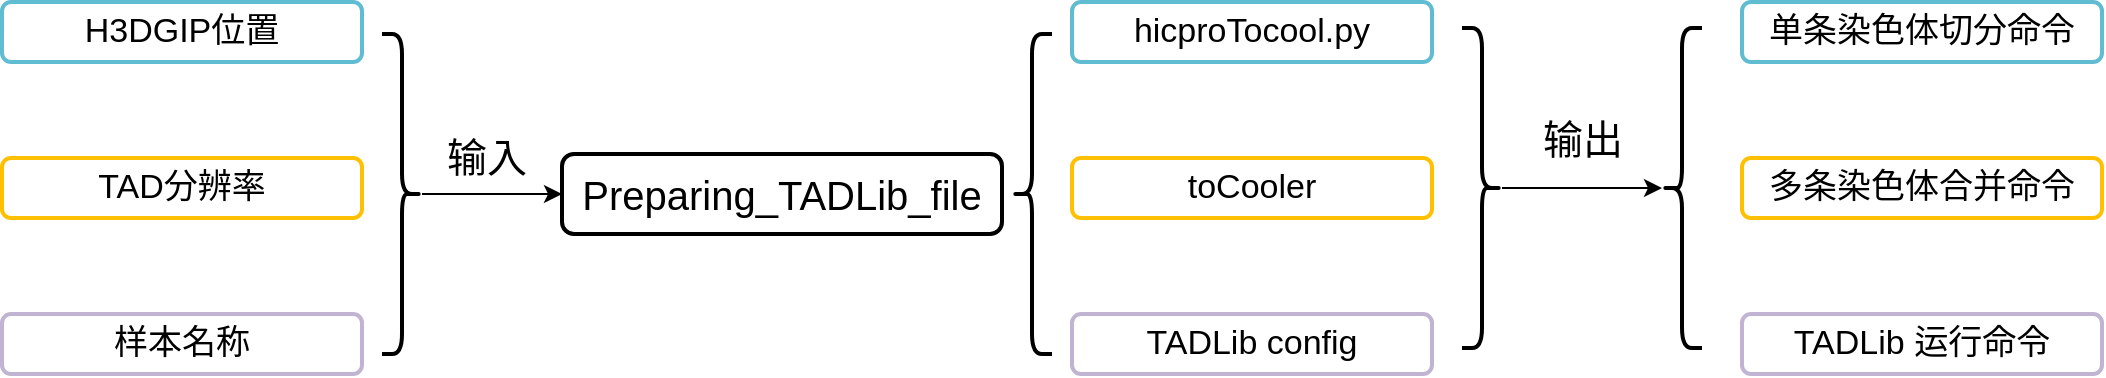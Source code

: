 <mxfile>
    <diagram id="tUrqIbvAAvecpx44-tMB" name="第 1 页">
        <mxGraphModel dx="2262" dy="991" grid="1" gridSize="10" guides="1" tooltips="1" connect="1" arrows="1" fold="1" page="1" pageScale="1" pageWidth="827" pageHeight="1169" math="0" shadow="0">
            <root>
                <mxCell id="0"/>
                <mxCell id="1" parent="0"/>
                <mxCell id="2" value="Preparing_TADLib_file" style="rounded=1;whiteSpace=wrap;html=1;strokeWidth=2;fontSize=20;" parent="1" vertex="1">
                    <mxGeometry x="50" y="350" width="220" height="40" as="geometry"/>
                </mxCell>
                <mxCell id="3" value="" style="shape=curlyBracket;whiteSpace=wrap;html=1;rounded=1;strokeWidth=2;" parent="1" vertex="1">
                    <mxGeometry x="275" y="290" width="20" height="160" as="geometry"/>
                </mxCell>
                <mxCell id="4" value="hicproTocool.py" style="rounded=1;whiteSpace=wrap;html=1;strokeWidth=2;fontSize=17;strokeColor=#60BCD1;" parent="1" vertex="1">
                    <mxGeometry x="305" y="274" width="180" height="30" as="geometry"/>
                </mxCell>
                <mxCell id="5" value="toCooler" style="rounded=1;whiteSpace=wrap;html=1;strokeWidth=2;fontSize=17;strokeColor=#FEC000;" parent="1" vertex="1">
                    <mxGeometry x="305" y="352" width="180" height="30" as="geometry"/>
                </mxCell>
                <mxCell id="7" value="TADLib config" style="rounded=1;whiteSpace=wrap;html=1;strokeWidth=2;fontSize=17;strokeColor=#C1B4D2;" parent="1" vertex="1">
                    <mxGeometry x="305" y="430" width="180" height="30" as="geometry"/>
                </mxCell>
                <mxCell id="15" value="" style="edgeStyle=none;html=1;" edge="1" parent="1" source="9" target="2">
                    <mxGeometry relative="1" as="geometry"/>
                </mxCell>
                <mxCell id="9" value="" style="shape=curlyBracket;whiteSpace=wrap;html=1;rounded=1;flipH=1;strokeWidth=2;" vertex="1" parent="1">
                    <mxGeometry x="-40" y="290" width="20" height="160" as="geometry"/>
                </mxCell>
                <mxCell id="11" value="H3DGIP位置" style="rounded=1;whiteSpace=wrap;html=1;strokeWidth=2;fontSize=17;strokeColor=#60BCD1;" vertex="1" parent="1">
                    <mxGeometry x="-230" y="274" width="180" height="30" as="geometry"/>
                </mxCell>
                <mxCell id="12" value="TAD分辨率" style="rounded=1;whiteSpace=wrap;html=1;strokeWidth=2;fontSize=17;strokeColor=#FEC000;" vertex="1" parent="1">
                    <mxGeometry x="-230" y="352" width="180" height="30" as="geometry"/>
                </mxCell>
                <mxCell id="13" value="样本名称" style="rounded=1;whiteSpace=wrap;html=1;strokeWidth=2;fontSize=17;strokeColor=#C1B4D2;" vertex="1" parent="1">
                    <mxGeometry x="-230" y="430" width="180" height="30" as="geometry"/>
                </mxCell>
                <mxCell id="18" value="" style="edgeStyle=none;html=1;" edge="1" parent="1" source="14" target="17">
                    <mxGeometry relative="1" as="geometry"/>
                </mxCell>
                <mxCell id="14" value="" style="shape=curlyBracket;whiteSpace=wrap;html=1;rounded=1;flipH=1;strokeWidth=2;" vertex="1" parent="1">
                    <mxGeometry x="500" y="287" width="20" height="160" as="geometry"/>
                </mxCell>
                <mxCell id="16" value="&lt;font style=&quot;font-size: 20px&quot;&gt;输入&lt;/font&gt;" style="text;html=1;align=center;verticalAlign=middle;resizable=0;points=[];autosize=1;strokeColor=none;fillColor=none;" vertex="1" parent="1">
                    <mxGeometry x="-18" y="341" width="60" height="20" as="geometry"/>
                </mxCell>
                <mxCell id="17" value="" style="shape=curlyBracket;whiteSpace=wrap;html=1;rounded=1;flipH=1;strokeWidth=2;direction=west;" vertex="1" parent="1">
                    <mxGeometry x="600" y="287" width="20" height="160" as="geometry"/>
                </mxCell>
                <mxCell id="19" value="&lt;span style=&quot;font-size: 20px&quot;&gt;输出&lt;/span&gt;" style="text;html=1;align=center;verticalAlign=middle;resizable=0;points=[];autosize=1;strokeColor=none;fillColor=none;" vertex="1" parent="1">
                    <mxGeometry x="530" y="332" width="60" height="20" as="geometry"/>
                </mxCell>
                <mxCell id="20" value="单条染色体切分命令" style="rounded=1;whiteSpace=wrap;html=1;strokeWidth=2;fontSize=17;strokeColor=#60BCD1;" vertex="1" parent="1">
                    <mxGeometry x="640" y="274" width="180" height="30" as="geometry"/>
                </mxCell>
                <mxCell id="21" value="多条染色体合并命令" style="rounded=1;whiteSpace=wrap;html=1;strokeWidth=2;fontSize=17;strokeColor=#FEC000;" vertex="1" parent="1">
                    <mxGeometry x="640" y="352" width="180" height="30" as="geometry"/>
                </mxCell>
                <mxCell id="22" value="TADLib 运行命令" style="rounded=1;whiteSpace=wrap;html=1;strokeWidth=2;fontSize=17;strokeColor=#C1B4D2;" vertex="1" parent="1">
                    <mxGeometry x="640" y="430" width="180" height="30" as="geometry"/>
                </mxCell>
            </root>
        </mxGraphModel>
    </diagram>
</mxfile>